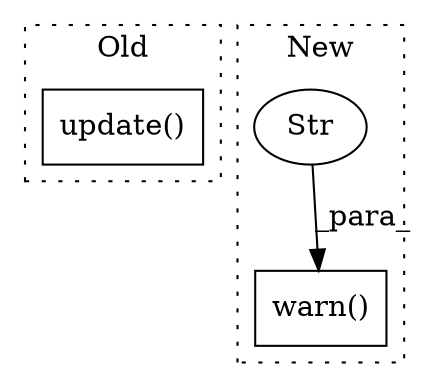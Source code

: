 digraph G {
subgraph cluster0 {
1 [label="update()" a="75" s="10094,10173" l="19,1" shape="box"];
label = "Old";
style="dotted";
}
subgraph cluster1 {
2 [label="warn()" a="75" s="3568,3686" l="14,1" shape="box"];
3 [label="Str" a="66" s="3582" l="84" shape="ellipse"];
label = "New";
style="dotted";
}
3 -> 2 [label="_para_"];
}